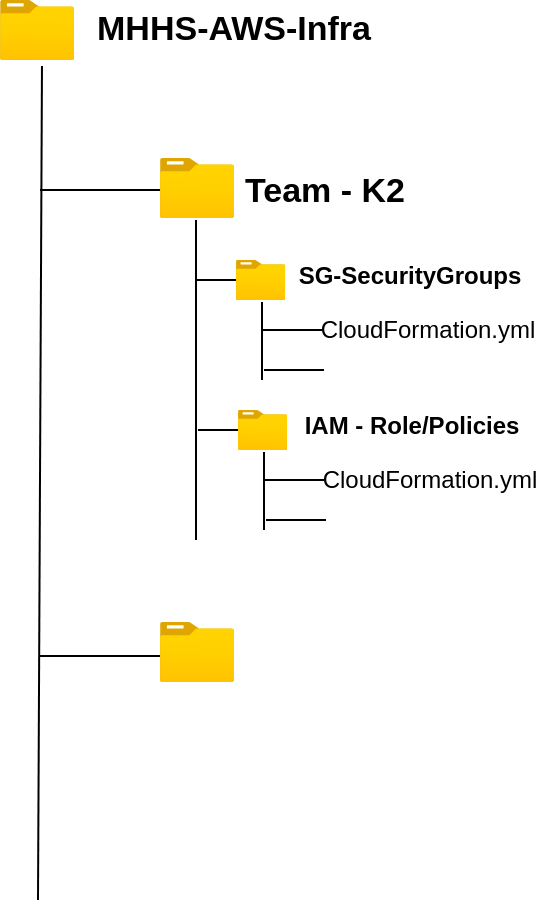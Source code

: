 <mxfile version="22.1.22" type="github">
  <diagram name="Page-1" id="FWCxX5ANqgB5dqkwmjfZ">
    <mxGraphModel dx="1434" dy="900" grid="1" gridSize="10" guides="1" tooltips="1" connect="1" arrows="1" fold="1" page="1" pageScale="1" pageWidth="827" pageHeight="1169" math="0" shadow="0">
      <root>
        <mxCell id="0" />
        <mxCell id="1" parent="0" />
        <mxCell id="up14dLh9l7zOxtXITlZi-1" value="" style="image;aspect=fixed;html=1;points=[];align=center;fontSize=12;image=img/lib/azure2/general/Folder_Blank.svg;" vertex="1" parent="1">
          <mxGeometry x="122.03" y="50" width="36.97" height="30" as="geometry" />
        </mxCell>
        <mxCell id="up14dLh9l7zOxtXITlZi-4" value="" style="image;aspect=fixed;html=1;points=[];align=center;fontSize=12;image=img/lib/azure2/general/Folder_Blank.svg;" vertex="1" parent="1">
          <mxGeometry x="202" y="129" width="36.97" height="30" as="geometry" />
        </mxCell>
        <mxCell id="up14dLh9l7zOxtXITlZi-5" value="" style="image;aspect=fixed;html=1;points=[];align=center;fontSize=12;image=img/lib/azure2/general/Folder_Blank.svg;" vertex="1" parent="1">
          <mxGeometry x="202" y="361" width="36.97" height="30" as="geometry" />
        </mxCell>
        <mxCell id="up14dLh9l7zOxtXITlZi-7" value="&lt;font style=&quot;font-size: 17px;&quot;&gt;MHHS-AWS-Infra&lt;/font&gt;" style="text;html=1;strokeColor=none;fillColor=none;align=center;verticalAlign=middle;whiteSpace=wrap;rounded=0;fontStyle=1" vertex="1" parent="1">
          <mxGeometry x="159" y="50" width="160" height="30" as="geometry" />
        </mxCell>
        <mxCell id="up14dLh9l7zOxtXITlZi-8" value="&lt;font style=&quot;font-size: 17px;&quot;&gt;Team - K2&lt;/font&gt;" style="text;html=1;strokeColor=none;fillColor=none;align=center;verticalAlign=middle;whiteSpace=wrap;rounded=0;fontStyle=1" vertex="1" parent="1">
          <mxGeometry x="238.97" y="131" width="91.03" height="30" as="geometry" />
        </mxCell>
        <mxCell id="up14dLh9l7zOxtXITlZi-12" value="" style="image;aspect=fixed;html=1;points=[];align=center;fontSize=12;image=img/lib/azure2/general/Folder_Blank.svg;" vertex="1" parent="1">
          <mxGeometry x="239.97" y="180" width="24.65" height="20" as="geometry" />
        </mxCell>
        <mxCell id="up14dLh9l7zOxtXITlZi-19" value="&lt;font style=&quot;font-size: 12px;&quot;&gt;SG-SecurityGroups&lt;/font&gt;" style="text;html=1;strokeColor=none;fillColor=none;align=center;verticalAlign=middle;whiteSpace=wrap;rounded=0;fontStyle=1" vertex="1" parent="1">
          <mxGeometry x="263.62" y="175" width="126.38" height="25" as="geometry" />
        </mxCell>
        <mxCell id="up14dLh9l7zOxtXITlZi-21" value="CloudFormation.yml" style="text;html=1;strokeColor=none;fillColor=none;align=center;verticalAlign=middle;whiteSpace=wrap;rounded=0;" vertex="1" parent="1">
          <mxGeometry x="276" y="200" width="120" height="30" as="geometry" />
        </mxCell>
        <mxCell id="up14dLh9l7zOxtXITlZi-27" value="" style="endArrow=none;html=1;rounded=0;exitX=0.567;exitY=1.1;exitDx=0;exitDy=0;exitPerimeter=0;" edge="1" parent="1" source="up14dLh9l7zOxtXITlZi-1">
          <mxGeometry width="50" height="50" relative="1" as="geometry">
            <mxPoint x="390" y="370" as="sourcePoint" />
            <mxPoint x="141" y="500" as="targetPoint" />
          </mxGeometry>
        </mxCell>
        <mxCell id="up14dLh9l7zOxtXITlZi-28" value="" style="endArrow=none;html=1;rounded=0;" edge="1" parent="1">
          <mxGeometry width="50" height="50" relative="1" as="geometry">
            <mxPoint x="142" y="145" as="sourcePoint" />
            <mxPoint x="202" y="145" as="targetPoint" />
          </mxGeometry>
        </mxCell>
        <mxCell id="up14dLh9l7zOxtXITlZi-29" value="" style="endArrow=none;html=1;rounded=0;" edge="1" parent="1">
          <mxGeometry width="50" height="50" relative="1" as="geometry">
            <mxPoint x="142" y="378" as="sourcePoint" />
            <mxPoint x="202" y="378" as="targetPoint" />
          </mxGeometry>
        </mxCell>
        <mxCell id="up14dLh9l7zOxtXITlZi-30" value="" style="endArrow=none;html=1;rounded=0;" edge="1" parent="1">
          <mxGeometry width="50" height="50" relative="1" as="geometry">
            <mxPoint x="220" y="160" as="sourcePoint" />
            <mxPoint x="220" y="320" as="targetPoint" />
          </mxGeometry>
        </mxCell>
        <mxCell id="up14dLh9l7zOxtXITlZi-31" value="" style="endArrow=none;html=1;rounded=0;" edge="1" parent="1">
          <mxGeometry width="50" height="50" relative="1" as="geometry">
            <mxPoint x="220" y="190" as="sourcePoint" />
            <mxPoint x="240" y="190" as="targetPoint" />
          </mxGeometry>
        </mxCell>
        <mxCell id="up14dLh9l7zOxtXITlZi-32" value="" style="endArrow=none;html=1;rounded=0;entryX=0.529;entryY=1.05;entryDx=0;entryDy=0;entryPerimeter=0;" edge="1" parent="1" target="up14dLh9l7zOxtXITlZi-12">
          <mxGeometry width="50" height="50" relative="1" as="geometry">
            <mxPoint x="253" y="240" as="sourcePoint" />
            <mxPoint x="440" y="320" as="targetPoint" />
          </mxGeometry>
        </mxCell>
        <mxCell id="up14dLh9l7zOxtXITlZi-34" value="" style="endArrow=none;html=1;rounded=0;" edge="1" parent="1">
          <mxGeometry width="50" height="50" relative="1" as="geometry">
            <mxPoint x="253" y="215" as="sourcePoint" />
            <mxPoint x="283" y="215" as="targetPoint" />
          </mxGeometry>
        </mxCell>
        <mxCell id="up14dLh9l7zOxtXITlZi-36" value="" style="endArrow=none;html=1;rounded=0;" edge="1" parent="1">
          <mxGeometry width="50" height="50" relative="1" as="geometry">
            <mxPoint x="254" y="235" as="sourcePoint" />
            <mxPoint x="284" y="235" as="targetPoint" />
          </mxGeometry>
        </mxCell>
        <mxCell id="up14dLh9l7zOxtXITlZi-37" value="" style="image;aspect=fixed;html=1;points=[];align=center;fontSize=12;image=img/lib/azure2/general/Folder_Blank.svg;" vertex="1" parent="1">
          <mxGeometry x="240.97" y="255" width="24.65" height="20" as="geometry" />
        </mxCell>
        <mxCell id="up14dLh9l7zOxtXITlZi-38" value="&lt;font style=&quot;font-size: 12px;&quot;&gt;IAM - Role/Policies&lt;/font&gt;" style="text;html=1;strokeColor=none;fillColor=none;align=center;verticalAlign=middle;whiteSpace=wrap;rounded=0;fontStyle=1" vertex="1" parent="1">
          <mxGeometry x="264.62" y="250" width="126.38" height="25" as="geometry" />
        </mxCell>
        <mxCell id="up14dLh9l7zOxtXITlZi-39" value="CloudFormation.yml" style="text;html=1;strokeColor=none;fillColor=none;align=center;verticalAlign=middle;whiteSpace=wrap;rounded=0;" vertex="1" parent="1">
          <mxGeometry x="277" y="275" width="120" height="30" as="geometry" />
        </mxCell>
        <mxCell id="up14dLh9l7zOxtXITlZi-40" value="" style="endArrow=none;html=1;rounded=0;" edge="1" parent="1">
          <mxGeometry width="50" height="50" relative="1" as="geometry">
            <mxPoint x="221" y="265" as="sourcePoint" />
            <mxPoint x="241" y="265" as="targetPoint" />
          </mxGeometry>
        </mxCell>
        <mxCell id="up14dLh9l7zOxtXITlZi-41" value="" style="endArrow=none;html=1;rounded=0;entryX=0.529;entryY=1.05;entryDx=0;entryDy=0;entryPerimeter=0;" edge="1" parent="1" target="up14dLh9l7zOxtXITlZi-37">
          <mxGeometry width="50" height="50" relative="1" as="geometry">
            <mxPoint x="254" y="315" as="sourcePoint" />
            <mxPoint x="441" y="395" as="targetPoint" />
          </mxGeometry>
        </mxCell>
        <mxCell id="up14dLh9l7zOxtXITlZi-42" value="" style="endArrow=none;html=1;rounded=0;" edge="1" parent="1">
          <mxGeometry width="50" height="50" relative="1" as="geometry">
            <mxPoint x="254" y="290" as="sourcePoint" />
            <mxPoint x="284" y="290" as="targetPoint" />
          </mxGeometry>
        </mxCell>
        <mxCell id="up14dLh9l7zOxtXITlZi-43" value="" style="endArrow=none;html=1;rounded=0;" edge="1" parent="1">
          <mxGeometry width="50" height="50" relative="1" as="geometry">
            <mxPoint x="255" y="310" as="sourcePoint" />
            <mxPoint x="285" y="310" as="targetPoint" />
          </mxGeometry>
        </mxCell>
      </root>
    </mxGraphModel>
  </diagram>
</mxfile>
